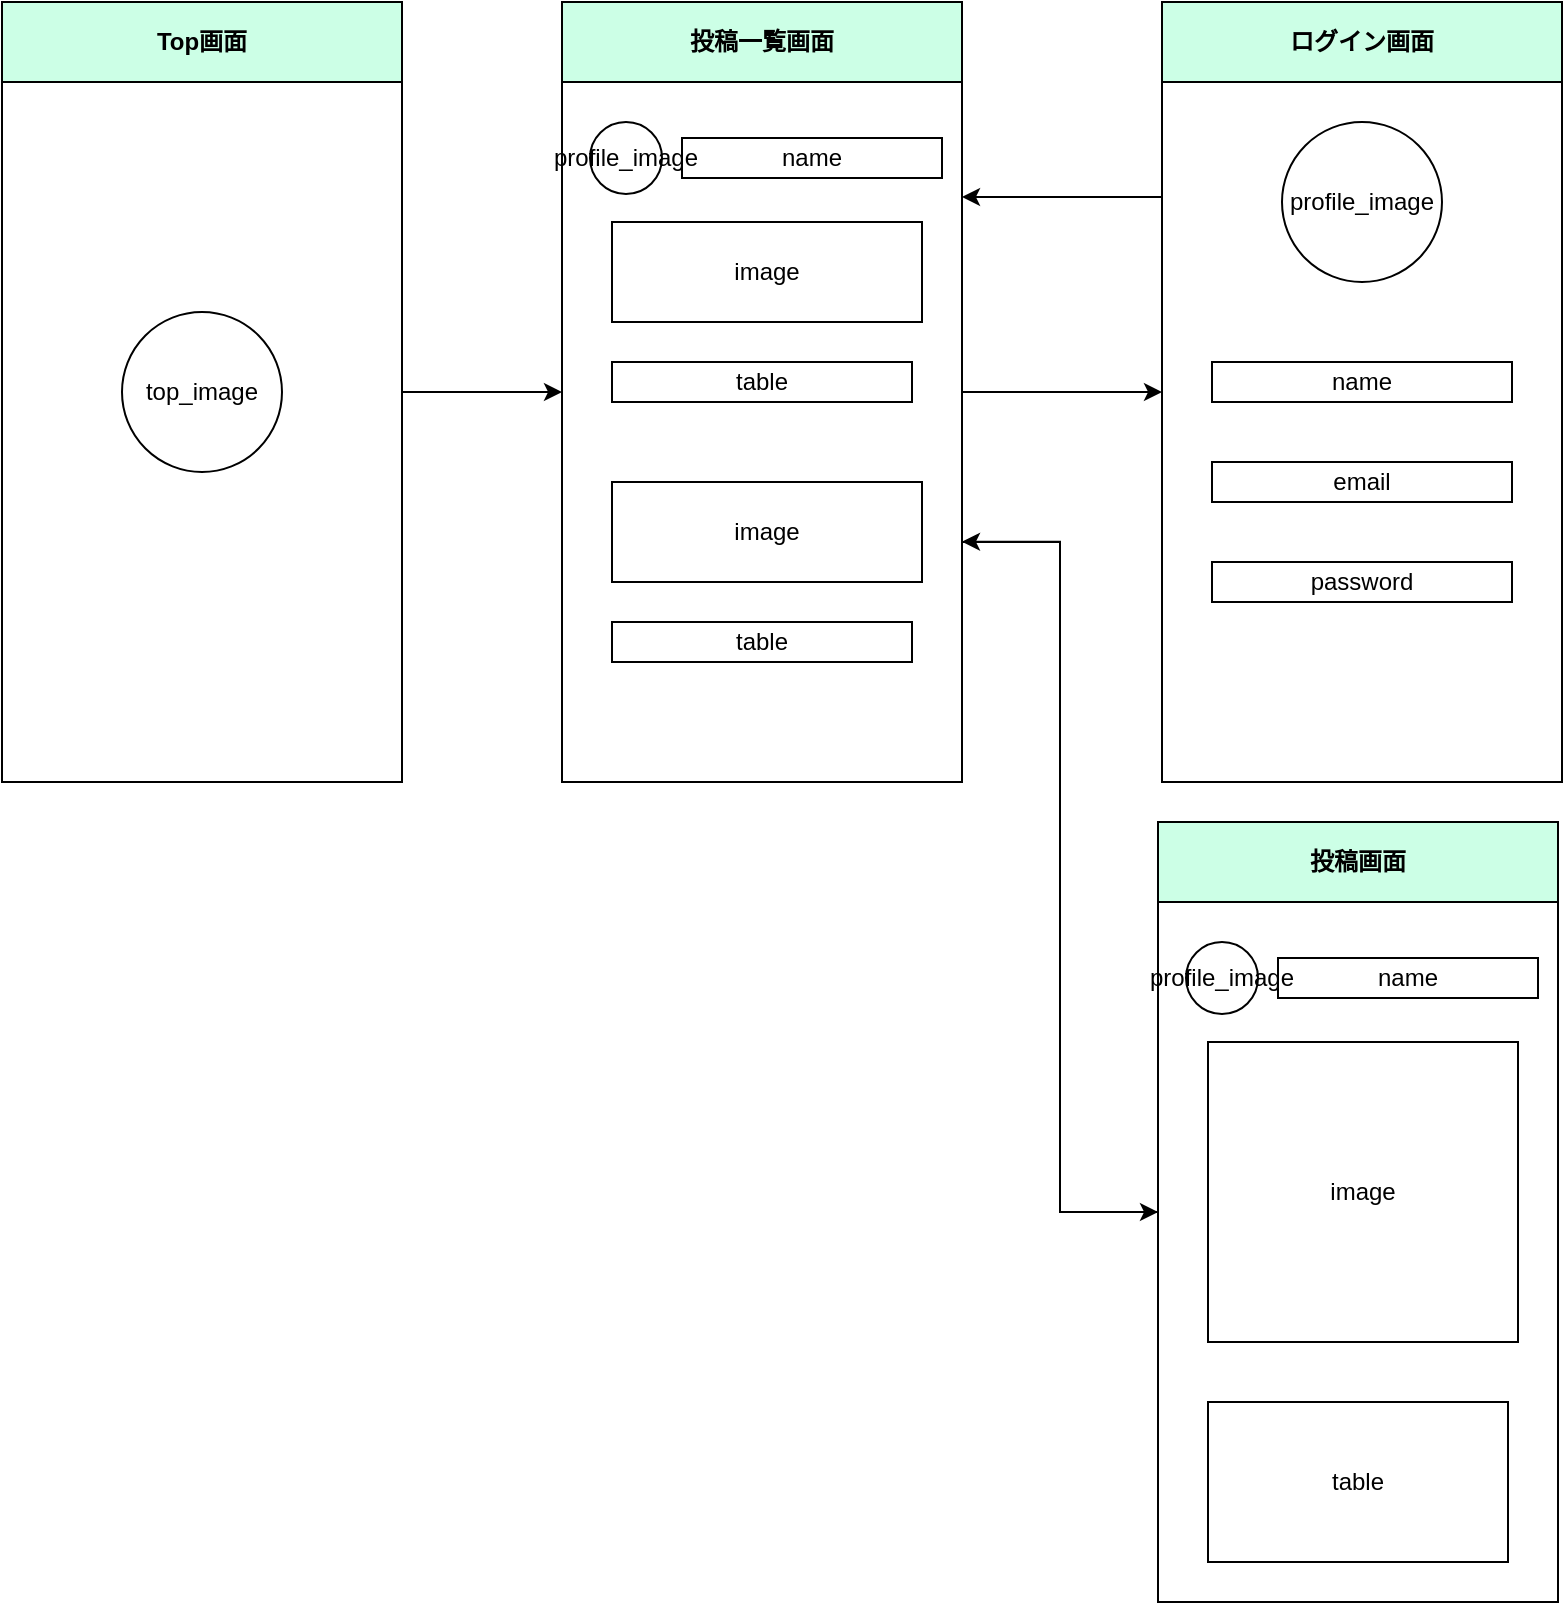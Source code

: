 <mxfile version="13.6.6" type="github">
  <diagram id="5d85YtfUtr9XSAqdXYxp" name="ページ1">
    <mxGraphModel dx="1351" dy="844" grid="1" gridSize="10" guides="1" tooltips="1" connect="1" arrows="1" fold="1" page="1" pageScale="1" pageWidth="827" pageHeight="1169" math="0" shadow="0">
      <root>
        <mxCell id="0" />
        <mxCell id="1" parent="0" />
        <mxCell id="Qp9vbcd0IQCg1ICPjASV-1" value="" style="group;labelBackgroundColor=none;fontStyle=1" vertex="1" connectable="0" parent="1">
          <mxGeometry x="600" y="20" width="200" height="390" as="geometry" />
        </mxCell>
        <mxCell id="Qp9vbcd0IQCg1ICPjASV-37" value="" style="group" vertex="1" connectable="0" parent="Qp9vbcd0IQCg1ICPjASV-1">
          <mxGeometry width="200" height="390" as="geometry" />
        </mxCell>
        <mxCell id="evoJNXDT1guMXmTG7ENF-1" value="" style="rounded=0;whiteSpace=wrap;html=1;" parent="Qp9vbcd0IQCg1ICPjASV-37" vertex="1">
          <mxGeometry width="200" height="390" as="geometry" />
        </mxCell>
        <mxCell id="evoJNXDT1guMXmTG7ENF-2" value="profile_image" style="ellipse;whiteSpace=wrap;html=1;aspect=fixed;" parent="Qp9vbcd0IQCg1ICPjASV-37" vertex="1">
          <mxGeometry x="60" y="60" width="80" height="80" as="geometry" />
        </mxCell>
        <mxCell id="evoJNXDT1guMXmTG7ENF-3" value="name" style="text;html=1;fillColor=none;align=center;verticalAlign=middle;whiteSpace=wrap;rounded=0;strokeColor=#000000;" parent="Qp9vbcd0IQCg1ICPjASV-37" vertex="1">
          <mxGeometry x="25" y="180" width="150" height="20" as="geometry" />
        </mxCell>
        <mxCell id="evoJNXDT1guMXmTG7ENF-5" value="email" style="text;html=1;fillColor=none;align=center;verticalAlign=middle;whiteSpace=wrap;rounded=0;strokeColor=#000000;" parent="Qp9vbcd0IQCg1ICPjASV-37" vertex="1">
          <mxGeometry x="25" y="230" width="150" height="20" as="geometry" />
        </mxCell>
        <mxCell id="evoJNXDT1guMXmTG7ENF-6" value="password" style="text;html=1;fillColor=none;align=center;verticalAlign=middle;whiteSpace=wrap;rounded=0;strokeColor=#000000;allowArrows=1;" parent="Qp9vbcd0IQCg1ICPjASV-37" vertex="1">
          <mxGeometry x="25" y="280" width="150" height="20" as="geometry" />
        </mxCell>
        <mxCell id="Qp9vbcd0IQCg1ICPjASV-36" value="&lt;b&gt;ログイン画面&lt;/b&gt;" style="rounded=0;whiteSpace=wrap;html=1;labelBackgroundColor=none;fillColor=#CCFFE6;" vertex="1" parent="Qp9vbcd0IQCg1ICPjASV-37">
          <mxGeometry width="200" height="40" as="geometry" />
        </mxCell>
        <mxCell id="Qp9vbcd0IQCg1ICPjASV-2" value="" style="group" vertex="1" connectable="0" parent="1">
          <mxGeometry x="300" y="20" width="204" height="390" as="geometry" />
        </mxCell>
        <mxCell id="Qp9vbcd0IQCg1ICPjASV-3" value="" style="rounded=0;whiteSpace=wrap;html=1;" vertex="1" parent="Qp9vbcd0IQCg1ICPjASV-2">
          <mxGeometry width="200" height="390" as="geometry" />
        </mxCell>
        <mxCell id="Qp9vbcd0IQCg1ICPjASV-4" value="profile_image" style="ellipse;whiteSpace=wrap;html=1;aspect=fixed;" vertex="1" parent="Qp9vbcd0IQCg1ICPjASV-2">
          <mxGeometry x="14" y="60" width="36" height="36" as="geometry" />
        </mxCell>
        <mxCell id="Qp9vbcd0IQCg1ICPjASV-5" value="table" style="text;html=1;fillColor=none;align=center;verticalAlign=middle;whiteSpace=wrap;rounded=0;strokeColor=#000000;" vertex="1" parent="Qp9vbcd0IQCg1ICPjASV-2">
          <mxGeometry x="25" y="180" width="150" height="20" as="geometry" />
        </mxCell>
        <mxCell id="Qp9vbcd0IQCg1ICPjASV-7" value="image" style="text;html=1;fillColor=none;align=center;verticalAlign=middle;whiteSpace=wrap;rounded=0;strokeColor=#000000;allowArrows=1;" vertex="1" parent="Qp9vbcd0IQCg1ICPjASV-2">
          <mxGeometry x="25" y="110" width="155" height="50" as="geometry" />
        </mxCell>
        <mxCell id="Qp9vbcd0IQCg1ICPjASV-9" value="table" style="text;html=1;fillColor=none;align=center;verticalAlign=middle;whiteSpace=wrap;rounded=0;strokeColor=#000000;" vertex="1" parent="Qp9vbcd0IQCg1ICPjASV-2">
          <mxGeometry x="25" y="310" width="150" height="20" as="geometry" />
        </mxCell>
        <mxCell id="Qp9vbcd0IQCg1ICPjASV-10" value="image" style="text;html=1;fillColor=none;align=center;verticalAlign=middle;whiteSpace=wrap;rounded=0;strokeColor=#000000;allowArrows=1;" vertex="1" parent="Qp9vbcd0IQCg1ICPjASV-2">
          <mxGeometry x="25" y="240" width="155" height="50" as="geometry" />
        </mxCell>
        <mxCell id="Qp9vbcd0IQCg1ICPjASV-11" value="name" style="text;html=1;fillColor=none;align=center;verticalAlign=middle;whiteSpace=wrap;rounded=0;strokeColor=#000000;" vertex="1" parent="Qp9vbcd0IQCg1ICPjASV-2">
          <mxGeometry x="60" y="68" width="130" height="20" as="geometry" />
        </mxCell>
        <mxCell id="Qp9vbcd0IQCg1ICPjASV-43" value="&lt;b&gt;投稿一覧画面&lt;/b&gt;" style="rounded=0;whiteSpace=wrap;html=1;labelBackgroundColor=none;fillColor=#CCFFE6;" vertex="1" parent="Qp9vbcd0IQCg1ICPjASV-2">
          <mxGeometry width="200" height="40" as="geometry" />
        </mxCell>
        <mxCell id="Qp9vbcd0IQCg1ICPjASV-12" value="" style="group" vertex="1" connectable="0" parent="1">
          <mxGeometry x="598" y="430" width="204" height="390" as="geometry" />
        </mxCell>
        <mxCell id="Qp9vbcd0IQCg1ICPjASV-13" value="" style="rounded=0;whiteSpace=wrap;html=1;" vertex="1" parent="Qp9vbcd0IQCg1ICPjASV-12">
          <mxGeometry width="200" height="390" as="geometry" />
        </mxCell>
        <mxCell id="Qp9vbcd0IQCg1ICPjASV-14" value="profile_image" style="ellipse;whiteSpace=wrap;html=1;aspect=fixed;" vertex="1" parent="Qp9vbcd0IQCg1ICPjASV-12">
          <mxGeometry x="14" y="60" width="36" height="36" as="geometry" />
        </mxCell>
        <mxCell id="Qp9vbcd0IQCg1ICPjASV-15" value="table" style="text;html=1;fillColor=none;align=center;verticalAlign=middle;whiteSpace=wrap;rounded=0;strokeColor=#000000;" vertex="1" parent="Qp9vbcd0IQCg1ICPjASV-12">
          <mxGeometry x="25" y="290" width="150" height="80" as="geometry" />
        </mxCell>
        <mxCell id="Qp9vbcd0IQCg1ICPjASV-16" value="image" style="text;html=1;fillColor=none;align=center;verticalAlign=middle;whiteSpace=wrap;rounded=0;strokeColor=#000000;allowArrows=1;" vertex="1" parent="Qp9vbcd0IQCg1ICPjASV-12">
          <mxGeometry x="25" y="110" width="155" height="150" as="geometry" />
        </mxCell>
        <mxCell id="Qp9vbcd0IQCg1ICPjASV-19" value="name" style="text;html=1;fillColor=none;align=center;verticalAlign=middle;whiteSpace=wrap;rounded=0;strokeColor=#000000;" vertex="1" parent="Qp9vbcd0IQCg1ICPjASV-12">
          <mxGeometry x="60" y="68" width="130" height="20" as="geometry" />
        </mxCell>
        <mxCell id="Qp9vbcd0IQCg1ICPjASV-44" value="&lt;b&gt;投稿画面&lt;/b&gt;" style="rounded=0;whiteSpace=wrap;html=1;labelBackgroundColor=none;fillColor=#CCFFE6;" vertex="1" parent="Qp9vbcd0IQCg1ICPjASV-12">
          <mxGeometry width="200" height="40" as="geometry" />
        </mxCell>
        <mxCell id="Qp9vbcd0IQCg1ICPjASV-21" style="edgeStyle=orthogonalEdgeStyle;rounded=0;orthogonalLoop=1;jettySize=auto;html=1;entryX=0;entryY=0.5;entryDx=0;entryDy=0;" edge="1" parent="1" source="Qp9vbcd0IQCg1ICPjASV-3" target="evoJNXDT1guMXmTG7ENF-1">
          <mxGeometry relative="1" as="geometry" />
        </mxCell>
        <mxCell id="Qp9vbcd0IQCg1ICPjASV-25" value="" style="group" vertex="1" connectable="0" parent="1">
          <mxGeometry x="20" y="20" width="200" height="390" as="geometry" />
        </mxCell>
        <mxCell id="Qp9vbcd0IQCg1ICPjASV-26" value="" style="rounded=0;whiteSpace=wrap;html=1;" vertex="1" parent="Qp9vbcd0IQCg1ICPjASV-25">
          <mxGeometry width="200" height="390" as="geometry" />
        </mxCell>
        <mxCell id="Qp9vbcd0IQCg1ICPjASV-27" value="top_image" style="ellipse;whiteSpace=wrap;html=1;aspect=fixed;" vertex="1" parent="Qp9vbcd0IQCg1ICPjASV-25">
          <mxGeometry x="60" y="155" width="80" height="80" as="geometry" />
        </mxCell>
        <mxCell id="Qp9vbcd0IQCg1ICPjASV-38" value="&lt;b&gt;Top画面&lt;/b&gt;" style="rounded=0;whiteSpace=wrap;html=1;labelBackgroundColor=none;fillColor=#CCFFE6;" vertex="1" parent="Qp9vbcd0IQCg1ICPjASV-25">
          <mxGeometry width="200" height="40" as="geometry" />
        </mxCell>
        <mxCell id="Qp9vbcd0IQCg1ICPjASV-31" style="edgeStyle=orthogonalEdgeStyle;rounded=0;orthogonalLoop=1;jettySize=auto;html=1;entryX=0;entryY=0.5;entryDx=0;entryDy=0;" edge="1" parent="1" source="Qp9vbcd0IQCg1ICPjASV-26" target="Qp9vbcd0IQCg1ICPjASV-3">
          <mxGeometry relative="1" as="geometry" />
        </mxCell>
        <mxCell id="Qp9vbcd0IQCg1ICPjASV-33" style="edgeStyle=orthogonalEdgeStyle;rounded=0;orthogonalLoop=1;jettySize=auto;html=1;exitX=0;exitY=0.25;exitDx=0;exitDy=0;entryX=1;entryY=0.25;entryDx=0;entryDy=0;" edge="1" parent="1" source="evoJNXDT1guMXmTG7ENF-1" target="Qp9vbcd0IQCg1ICPjASV-3">
          <mxGeometry relative="1" as="geometry" />
        </mxCell>
        <mxCell id="Qp9vbcd0IQCg1ICPjASV-34" style="edgeStyle=orthogonalEdgeStyle;rounded=0;orthogonalLoop=1;jettySize=auto;html=1;entryX=1;entryY=0.692;entryDx=0;entryDy=0;entryPerimeter=0;" edge="1" parent="1" source="Qp9vbcd0IQCg1ICPjASV-13" target="Qp9vbcd0IQCg1ICPjASV-3">
          <mxGeometry relative="1" as="geometry" />
        </mxCell>
        <mxCell id="Qp9vbcd0IQCg1ICPjASV-35" style="edgeStyle=orthogonalEdgeStyle;rounded=0;orthogonalLoop=1;jettySize=auto;html=1;exitX=1;exitY=0.75;exitDx=0;exitDy=0;entryX=0;entryY=0.5;entryDx=0;entryDy=0;strokeColor=#000000;" edge="1" parent="1" source="Qp9vbcd0IQCg1ICPjASV-3" target="Qp9vbcd0IQCg1ICPjASV-13">
          <mxGeometry relative="1" as="geometry">
            <Array as="points">
              <mxPoint x="500" y="290" />
              <mxPoint x="549" y="290" />
              <mxPoint x="549" y="625" />
            </Array>
          </mxGeometry>
        </mxCell>
      </root>
    </mxGraphModel>
  </diagram>
</mxfile>
